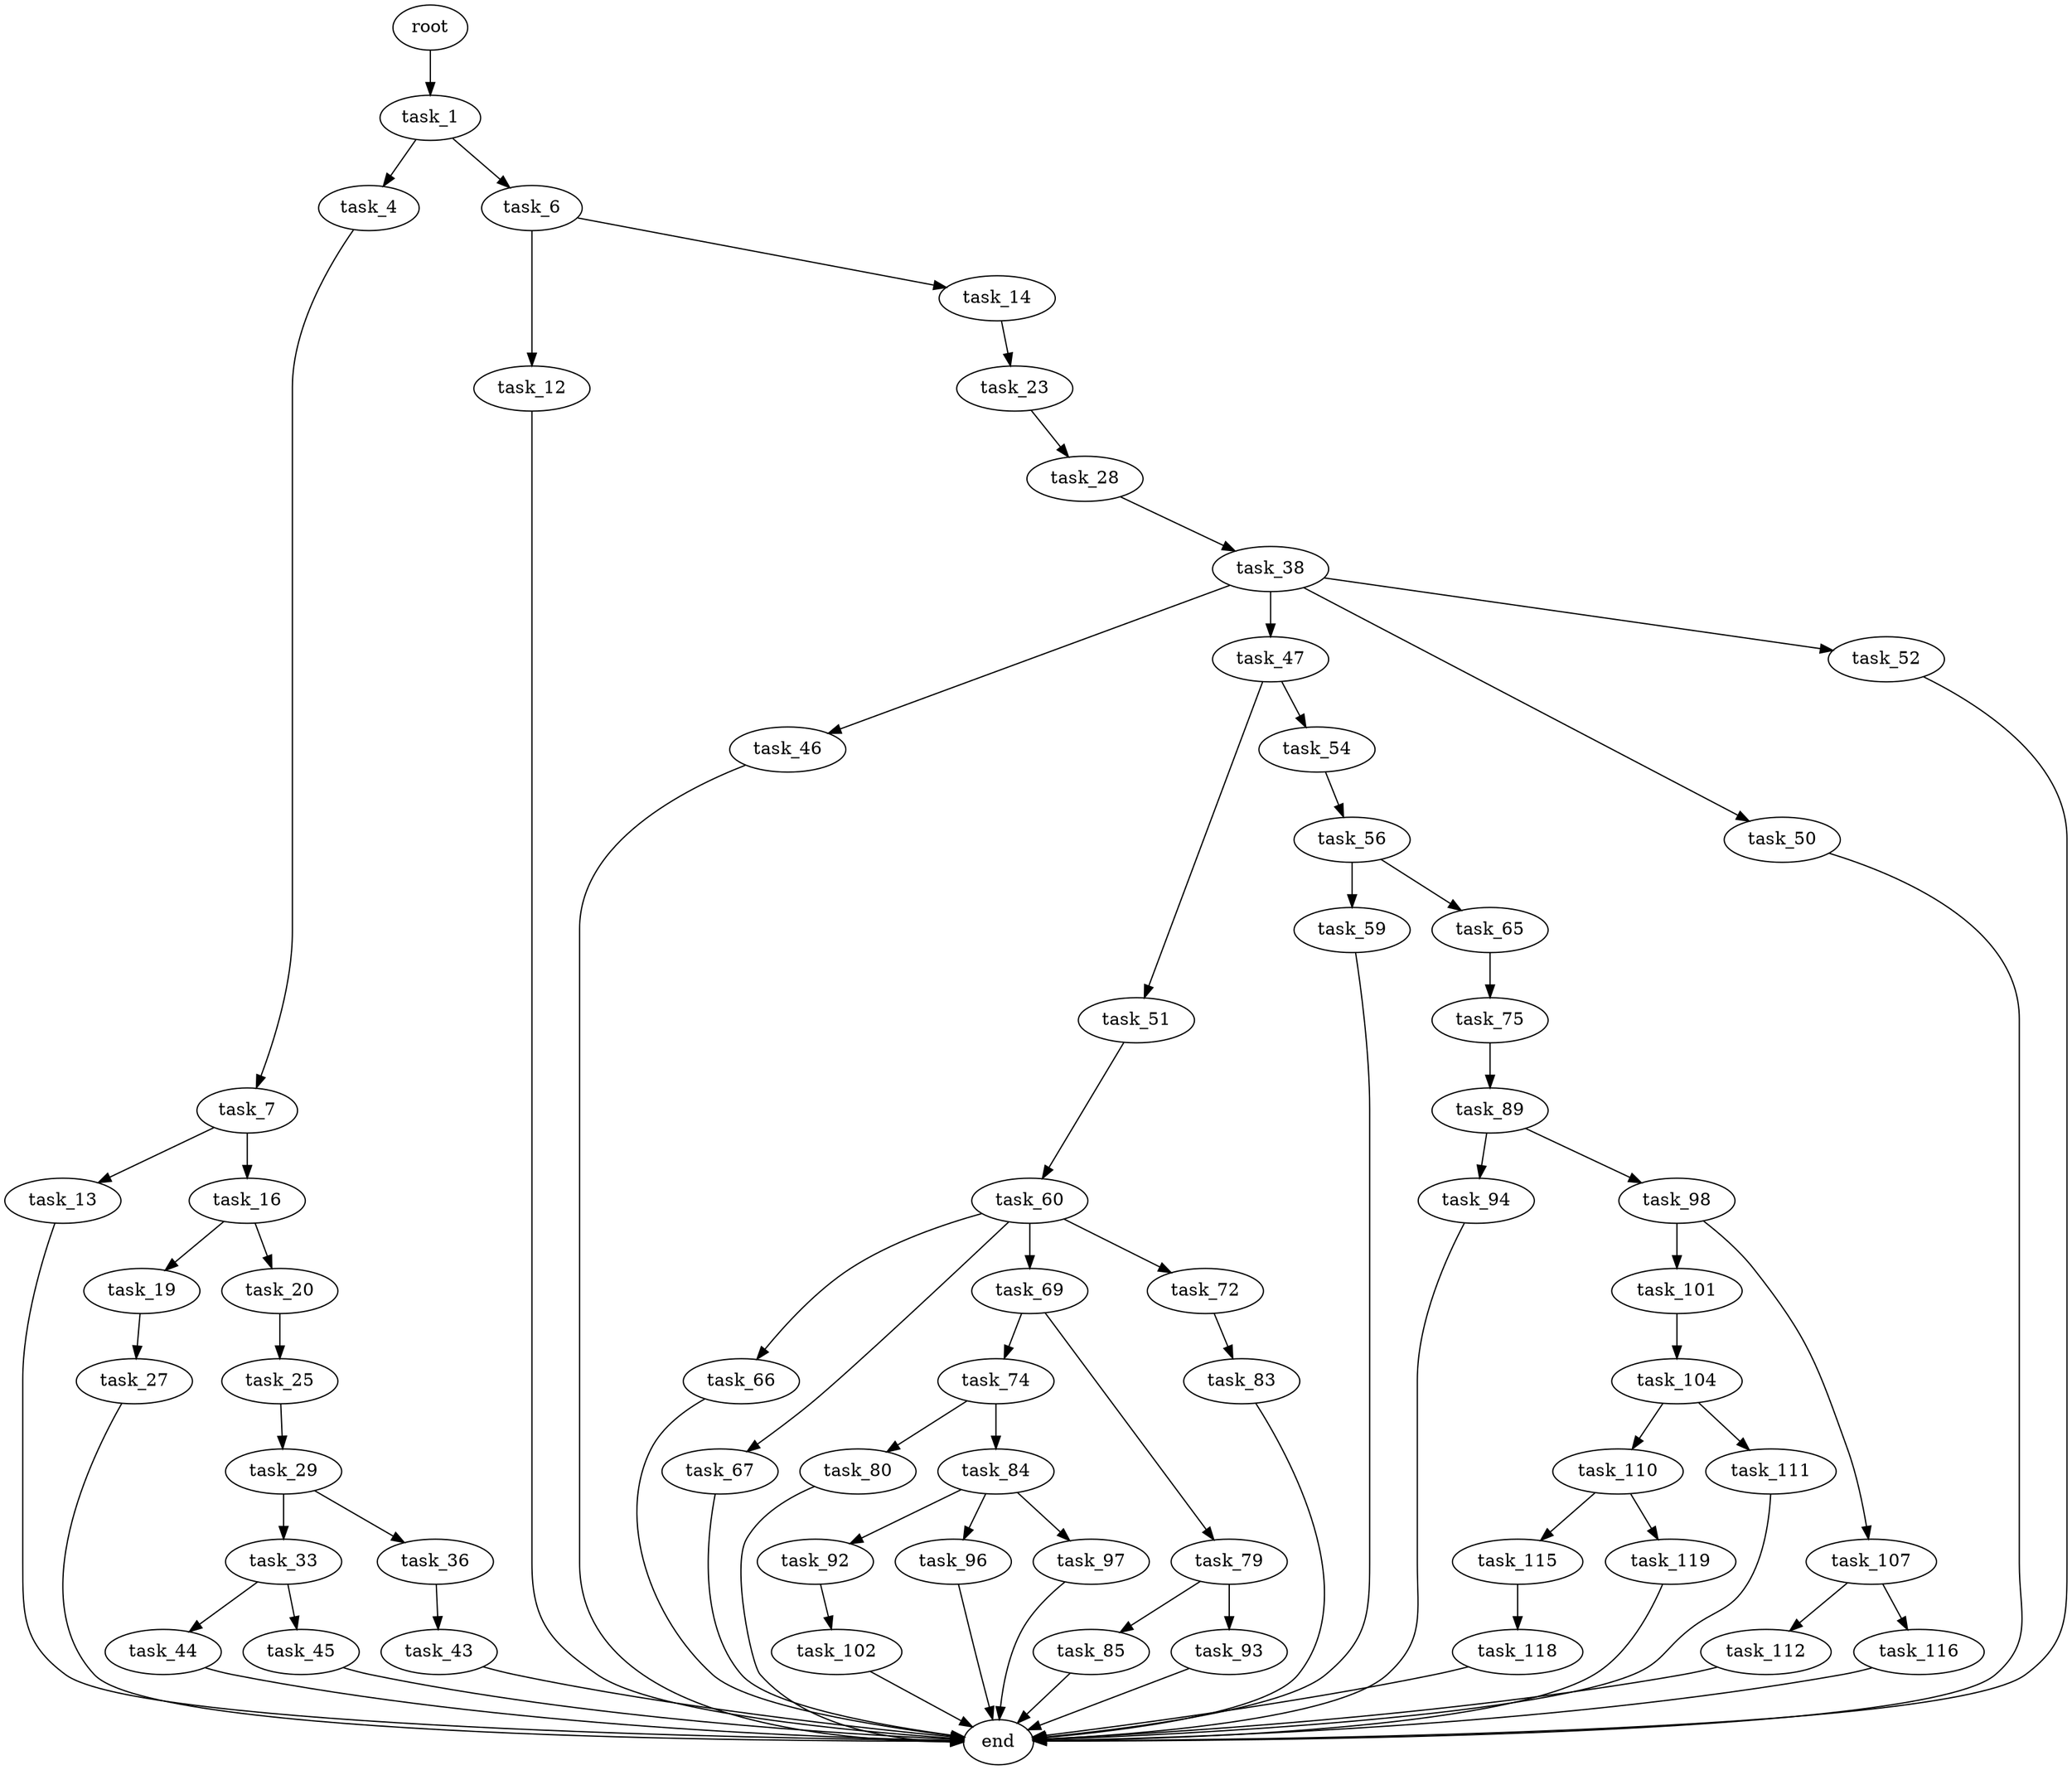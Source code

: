 digraph G {
  root [size="0.000000"];
  task_1 [size="854010398921.000000"];
  task_4 [size="664209153601.000000"];
  task_6 [size="134217728000.000000"];
  task_7 [size="1073741824000.000000"];
  task_12 [size="117915890639.000000"];
  task_14 [size="13585544542.000000"];
  task_13 [size="368293445632.000000"];
  task_16 [size="16218288620.000000"];
  end [size="0.000000"];
  task_23 [size="36461487299.000000"];
  task_19 [size="269311960197.000000"];
  task_20 [size="1041643929459.000000"];
  task_27 [size="368293445632.000000"];
  task_25 [size="69372638604.000000"];
  task_28 [size="549755813888.000000"];
  task_29 [size="352627874021.000000"];
  task_38 [size="917271810315.000000"];
  task_33 [size="353433279614.000000"];
  task_36 [size="28991029248.000000"];
  task_44 [size="953636180.000000"];
  task_45 [size="940747168982.000000"];
  task_43 [size="4228569151.000000"];
  task_46 [size="28959574139.000000"];
  task_47 [size="24164171056.000000"];
  task_50 [size="1073741824000.000000"];
  task_52 [size="368293445632.000000"];
  task_51 [size="8589934592.000000"];
  task_54 [size="194404036536.000000"];
  task_60 [size="83026469256.000000"];
  task_56 [size="64818902508.000000"];
  task_59 [size="146865738549.000000"];
  task_65 [size="154401507564.000000"];
  task_66 [size="4827019021.000000"];
  task_67 [size="8589934592.000000"];
  task_69 [size="168540376140.000000"];
  task_72 [size="68719476736.000000"];
  task_75 [size="39579212422.000000"];
  task_74 [size="349723392093.000000"];
  task_79 [size="5562013069.000000"];
  task_83 [size="2205201850.000000"];
  task_80 [size="3456975249.000000"];
  task_84 [size="2065201296.000000"];
  task_89 [size="27986078822.000000"];
  task_85 [size="21955510794.000000"];
  task_93 [size="2574390959.000000"];
  task_92 [size="4849786803.000000"];
  task_96 [size="675166540.000000"];
  task_97 [size="20857993204.000000"];
  task_94 [size="782757789696.000000"];
  task_98 [size="534654312427.000000"];
  task_102 [size="105277568536.000000"];
  task_101 [size="28991029248.000000"];
  task_107 [size="207914822078.000000"];
  task_104 [size="30305758531.000000"];
  task_110 [size="28991029248.000000"];
  task_111 [size="56249602692.000000"];
  task_112 [size="272744410201.000000"];
  task_116 [size="856968879.000000"];
  task_115 [size="6894545866.000000"];
  task_119 [size="359772462244.000000"];
  task_118 [size="28991029248.000000"];

  root -> task_1 [size="1.000000"];
  task_1 -> task_4 [size="838860800.000000"];
  task_1 -> task_6 [size="838860800.000000"];
  task_4 -> task_7 [size="679477248.000000"];
  task_6 -> task_12 [size="209715200.000000"];
  task_6 -> task_14 [size="209715200.000000"];
  task_7 -> task_13 [size="838860800.000000"];
  task_7 -> task_16 [size="838860800.000000"];
  task_12 -> end [size="1.000000"];
  task_14 -> task_23 [size="301989888.000000"];
  task_13 -> end [size="1.000000"];
  task_16 -> task_19 [size="679477248.000000"];
  task_16 -> task_20 [size="679477248.000000"];
  task_23 -> task_28 [size="75497472.000000"];
  task_19 -> task_27 [size="209715200.000000"];
  task_20 -> task_25 [size="838860800.000000"];
  task_27 -> end [size="1.000000"];
  task_25 -> task_29 [size="134217728.000000"];
  task_28 -> task_38 [size="536870912.000000"];
  task_29 -> task_33 [size="411041792.000000"];
  task_29 -> task_36 [size="411041792.000000"];
  task_38 -> task_46 [size="838860800.000000"];
  task_38 -> task_47 [size="838860800.000000"];
  task_38 -> task_50 [size="838860800.000000"];
  task_38 -> task_52 [size="838860800.000000"];
  task_33 -> task_44 [size="411041792.000000"];
  task_33 -> task_45 [size="411041792.000000"];
  task_36 -> task_43 [size="75497472.000000"];
  task_44 -> end [size="1.000000"];
  task_45 -> end [size="1.000000"];
  task_43 -> end [size="1.000000"];
  task_46 -> end [size="1.000000"];
  task_47 -> task_51 [size="536870912.000000"];
  task_47 -> task_54 [size="536870912.000000"];
  task_50 -> end [size="1.000000"];
  task_52 -> end [size="1.000000"];
  task_51 -> task_60 [size="33554432.000000"];
  task_54 -> task_56 [size="134217728.000000"];
  task_60 -> task_66 [size="134217728.000000"];
  task_60 -> task_67 [size="134217728.000000"];
  task_60 -> task_69 [size="134217728.000000"];
  task_60 -> task_72 [size="134217728.000000"];
  task_56 -> task_59 [size="134217728.000000"];
  task_56 -> task_65 [size="134217728.000000"];
  task_59 -> end [size="1.000000"];
  task_65 -> task_75 [size="134217728.000000"];
  task_66 -> end [size="1.000000"];
  task_67 -> end [size="1.000000"];
  task_69 -> task_74 [size="134217728.000000"];
  task_69 -> task_79 [size="134217728.000000"];
  task_72 -> task_83 [size="134217728.000000"];
  task_75 -> task_89 [size="679477248.000000"];
  task_74 -> task_80 [size="301989888.000000"];
  task_74 -> task_84 [size="301989888.000000"];
  task_79 -> task_85 [size="209715200.000000"];
  task_79 -> task_93 [size="209715200.000000"];
  task_83 -> end [size="1.000000"];
  task_80 -> end [size="1.000000"];
  task_84 -> task_92 [size="134217728.000000"];
  task_84 -> task_96 [size="134217728.000000"];
  task_84 -> task_97 [size="134217728.000000"];
  task_89 -> task_94 [size="838860800.000000"];
  task_89 -> task_98 [size="838860800.000000"];
  task_85 -> end [size="1.000000"];
  task_93 -> end [size="1.000000"];
  task_92 -> task_102 [size="134217728.000000"];
  task_96 -> end [size="1.000000"];
  task_97 -> end [size="1.000000"];
  task_94 -> end [size="1.000000"];
  task_98 -> task_101 [size="679477248.000000"];
  task_98 -> task_107 [size="679477248.000000"];
  task_102 -> end [size="1.000000"];
  task_101 -> task_104 [size="75497472.000000"];
  task_107 -> task_112 [size="209715200.000000"];
  task_107 -> task_116 [size="209715200.000000"];
  task_104 -> task_110 [size="838860800.000000"];
  task_104 -> task_111 [size="838860800.000000"];
  task_110 -> task_115 [size="75497472.000000"];
  task_110 -> task_119 [size="75497472.000000"];
  task_111 -> end [size="1.000000"];
  task_112 -> end [size="1.000000"];
  task_116 -> end [size="1.000000"];
  task_115 -> task_118 [size="209715200.000000"];
  task_119 -> end [size="1.000000"];
  task_118 -> end [size="1.000000"];
}
